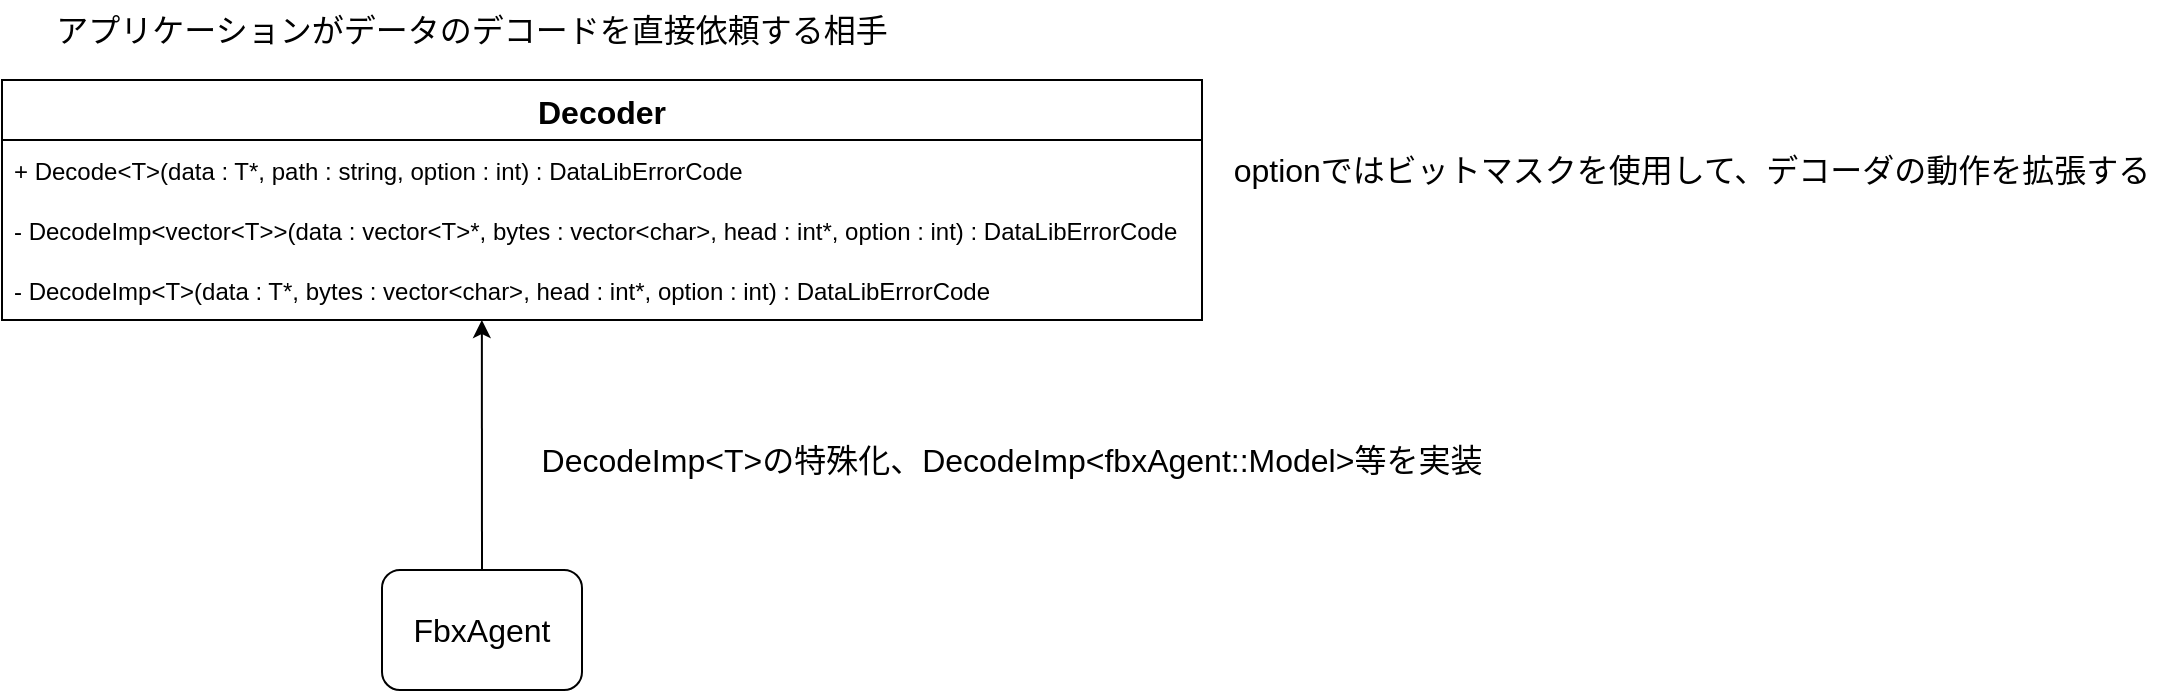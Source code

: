 <mxfile version="18.0.1" type="device"><diagram id="MBHw5QQrcnrXP6K1ztg1" name="ページ1"><mxGraphModel dx="1102" dy="865" grid="1" gridSize="10" guides="1" tooltips="1" connect="1" arrows="1" fold="1" page="1" pageScale="1" pageWidth="827" pageHeight="1169" math="0" shadow="0"><root><mxCell id="0"/><mxCell id="1" parent="0"/><mxCell id="8EFCN1ScJjTEoHJSxACY-1" value="Decoder" style="swimlane;fontStyle=1;childLayout=stackLayout;horizontal=1;startSize=30;horizontalStack=0;resizeParent=1;resizeParentMax=0;resizeLast=0;collapsible=1;marginBottom=0;fontSize=16;" vertex="1" parent="1"><mxGeometry x="160" y="170" width="600" height="120" as="geometry"/></mxCell><mxCell id="8EFCN1ScJjTEoHJSxACY-2" value="+ Decode&lt;T&gt;(data : T*, path : string, option : int) : DataLibErrorCode" style="text;strokeColor=none;fillColor=none;align=left;verticalAlign=middle;spacingLeft=4;spacingRight=4;overflow=hidden;points=[[0,0.5],[1,0.5]];portConstraint=eastwest;rotatable=0;fontStyle=0" vertex="1" parent="8EFCN1ScJjTEoHJSxACY-1"><mxGeometry y="30" width="600" height="30" as="geometry"/></mxCell><mxCell id="8EFCN1ScJjTEoHJSxACY-3" value="- DecodeImp&lt;vector&lt;T&gt;&gt;(data : vector&lt;T&gt;*, bytes : vector&lt;char&gt;, head : int*, option : int) : DataLibErrorCode" style="text;strokeColor=none;fillColor=none;align=left;verticalAlign=middle;spacingLeft=4;spacingRight=4;overflow=hidden;points=[[0,0.5],[1,0.5]];portConstraint=eastwest;rotatable=0;fontStyle=0" vertex="1" parent="8EFCN1ScJjTEoHJSxACY-1"><mxGeometry y="60" width="600" height="30" as="geometry"/></mxCell><mxCell id="8EFCN1ScJjTEoHJSxACY-4" value="- DecodeImp&lt;T&gt;(data : T*, bytes : vector&lt;char&gt;, head : int*, option : int) : DataLibErrorCode" style="text;strokeColor=none;fillColor=none;align=left;verticalAlign=middle;spacingLeft=4;spacingRight=4;overflow=hidden;points=[[0,0.5],[1,0.5]];portConstraint=eastwest;rotatable=0;fontStyle=0" vertex="1" parent="8EFCN1ScJjTEoHJSxACY-1"><mxGeometry y="90" width="600" height="30" as="geometry"/></mxCell><mxCell id="8EFCN1ScJjTEoHJSxACY-5" value="アプリケーションがデータのデコードを直接依頼する相手" style="text;html=1;strokeColor=none;fillColor=none;align=center;verticalAlign=middle;whiteSpace=wrap;rounded=0;fontSize=16;" vertex="1" parent="1"><mxGeometry x="175" y="130" width="440" height="30" as="geometry"/></mxCell><mxCell id="8EFCN1ScJjTEoHJSxACY-6" value="FbxAgent" style="rounded=1;whiteSpace=wrap;html=1;fontSize=16;fillColor=default;" vertex="1" parent="1"><mxGeometry x="350" y="414.99" width="100" height="60" as="geometry"/></mxCell><mxCell id="8EFCN1ScJjTEoHJSxACY-7" value="" style="endArrow=classic;html=1;rounded=0;fontSize=16;exitX=0.5;exitY=0;exitDx=0;exitDy=0;entryX=0.436;entryY=1.167;entryDx=0;entryDy=0;entryPerimeter=0;" edge="1" parent="1" source="8EFCN1ScJjTEoHJSxACY-6"><mxGeometry width="50" height="50" relative="1" as="geometry"><mxPoint x="280" y="384.99" as="sourcePoint"/><mxPoint x="399.92" y="290" as="targetPoint"/></mxGeometry></mxCell><mxCell id="8EFCN1ScJjTEoHJSxACY-8" value="DecodeImp&amp;lt;T&amp;gt;の特殊化、DecodeImp&amp;lt;fbxAgent::Model&amp;gt;等を実装" style="text;html=1;strokeColor=none;fillColor=none;align=center;verticalAlign=middle;whiteSpace=wrap;rounded=0;fontSize=16;" vertex="1" parent="1"><mxGeometry x="420" y="344.99" width="490" height="30" as="geometry"/></mxCell><mxCell id="8EFCN1ScJjTEoHJSxACY-9" value="optionではビットマスクを使用して、デコーダの動作を拡張する" style="text;html=1;strokeColor=none;fillColor=none;align=center;verticalAlign=middle;whiteSpace=wrap;rounded=0;fontSize=16;" vertex="1" parent="1"><mxGeometry x="770" y="200" width="470" height="30" as="geometry"/></mxCell></root></mxGraphModel></diagram></mxfile>